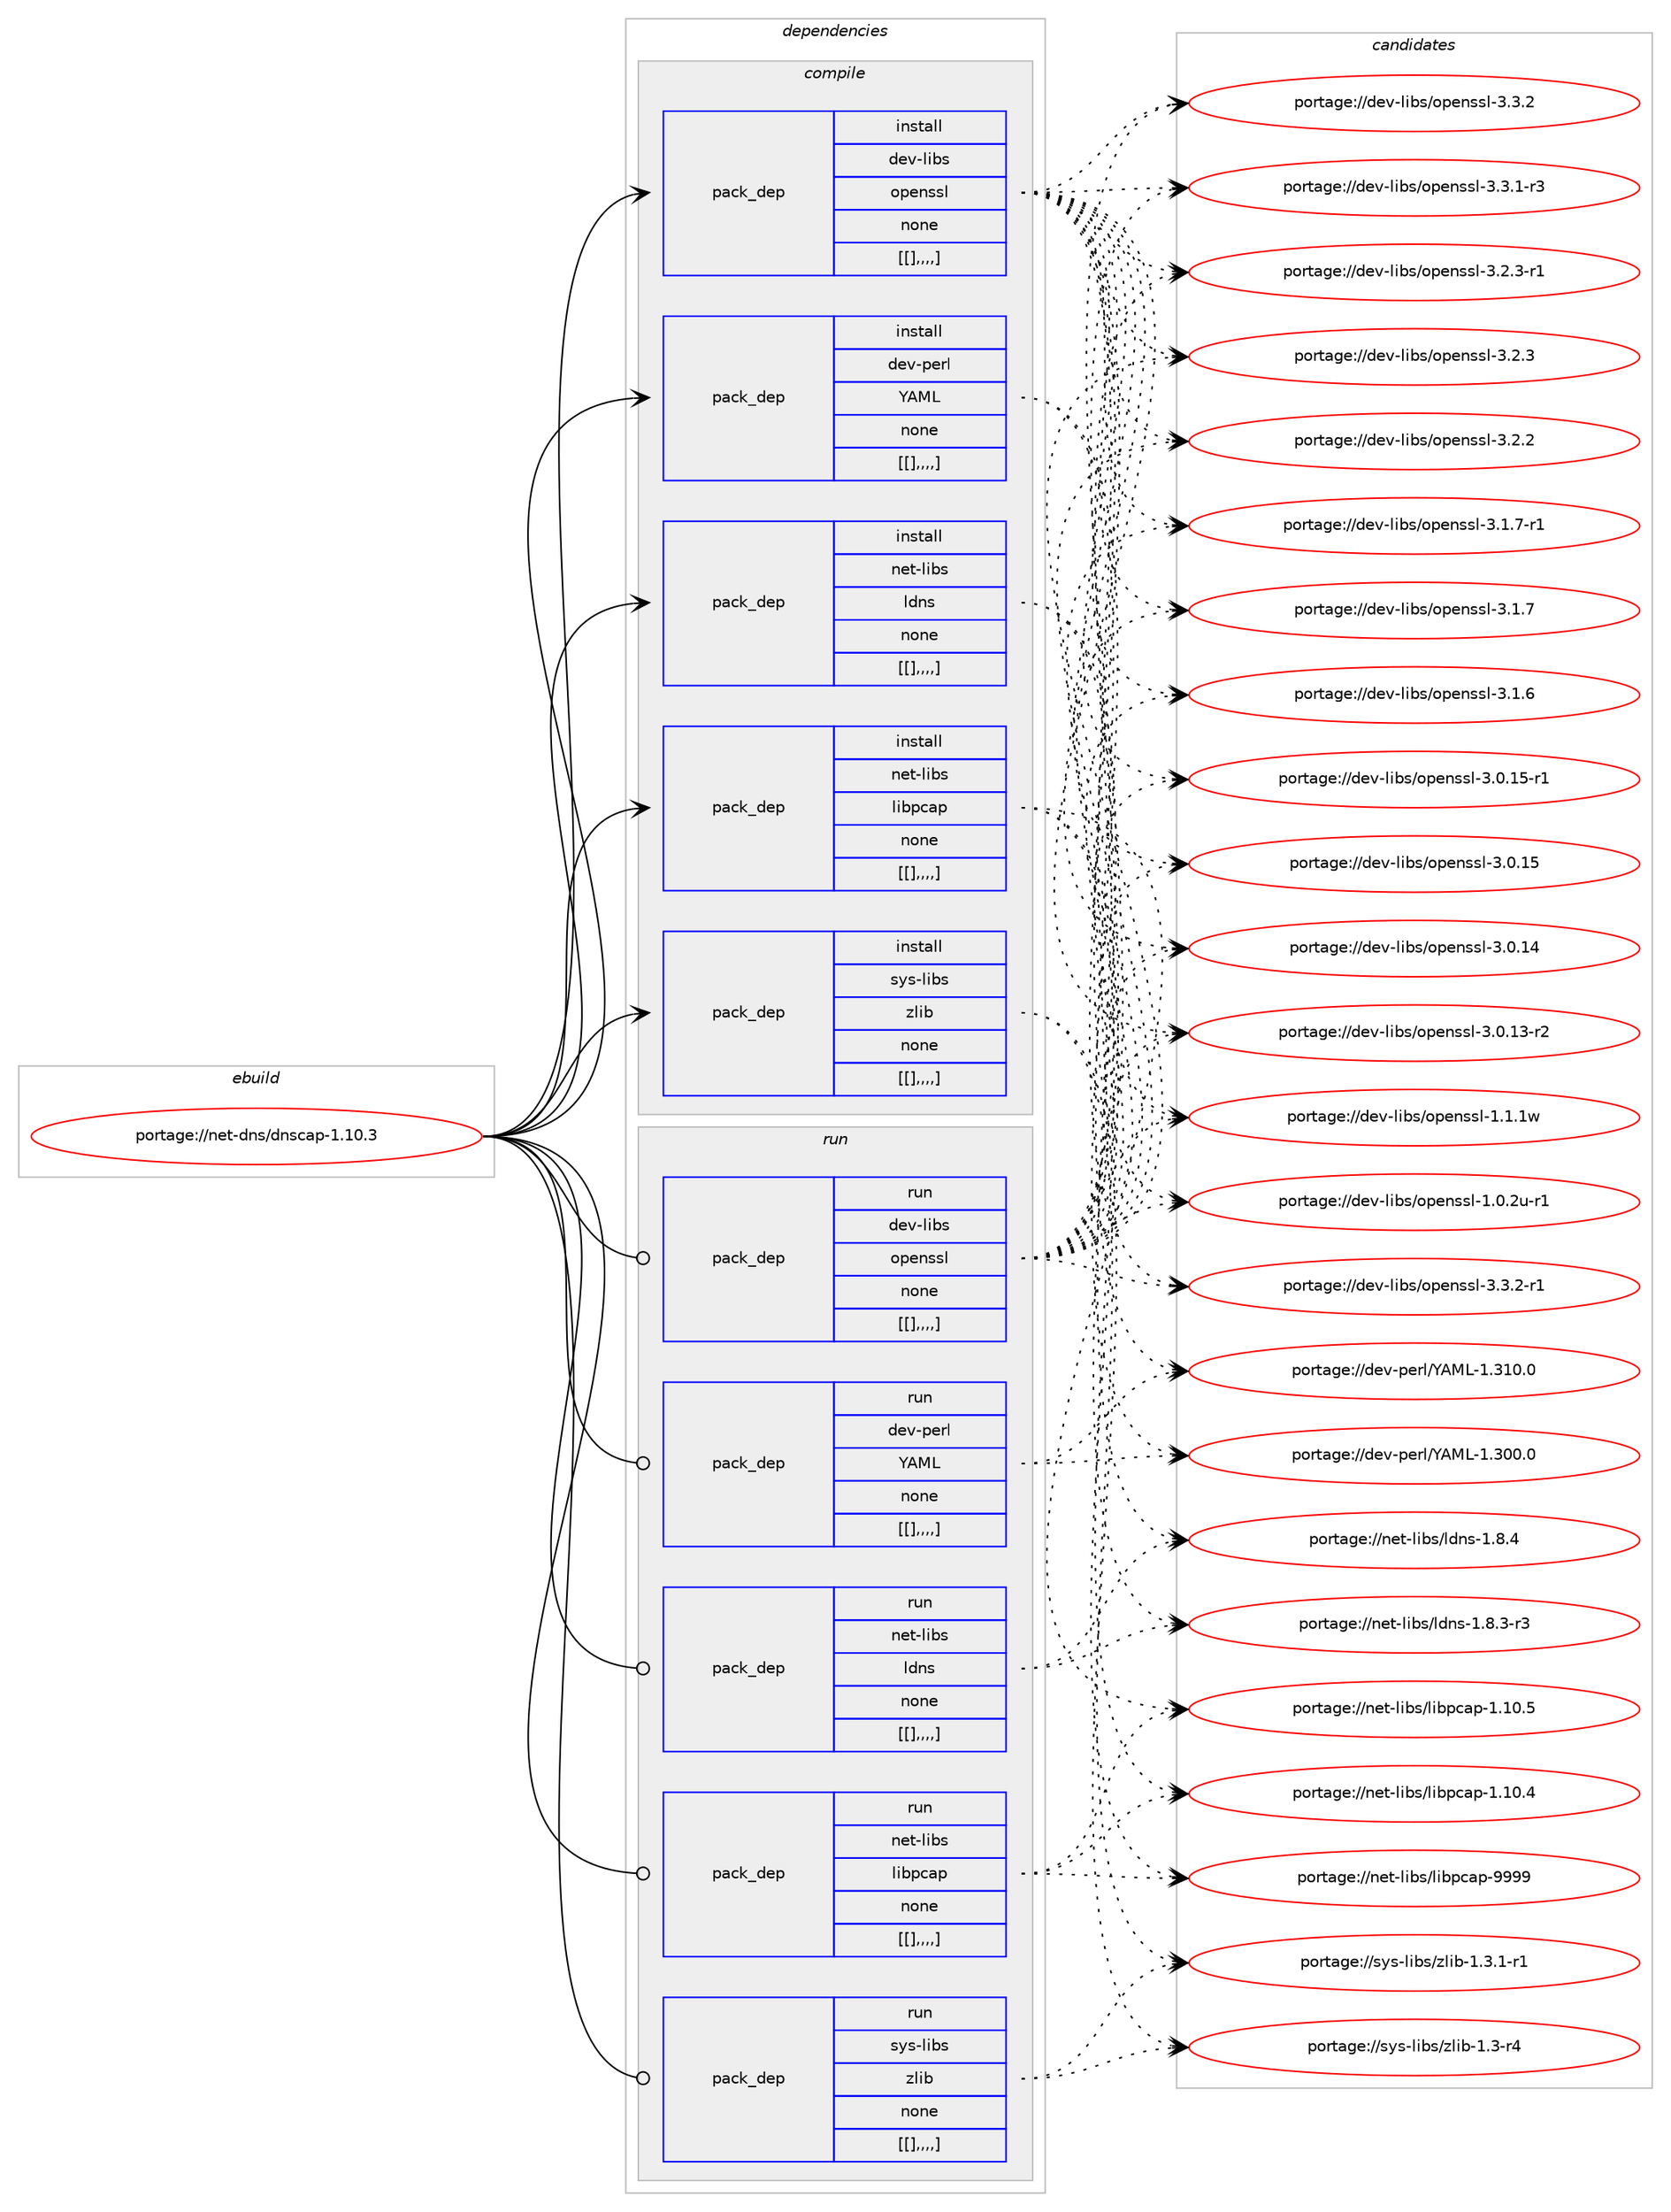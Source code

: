 digraph prolog {

# *************
# Graph options
# *************

newrank=true;
concentrate=true;
compound=true;
graph [rankdir=LR,fontname=Helvetica,fontsize=10,ranksep=1.5];#, ranksep=2.5, nodesep=0.2];
edge  [arrowhead=vee];
node  [fontname=Helvetica,fontsize=10];

# **********
# The ebuild
# **********

subgraph cluster_leftcol {
color=gray;
label=<<i>ebuild</i>>;
id [label="portage://net-dns/dnscap-1.10.3", color=red, width=4, href="../net-dns/dnscap-1.10.3.svg"];
}

# ****************
# The dependencies
# ****************

subgraph cluster_midcol {
color=gray;
label=<<i>dependencies</i>>;
subgraph cluster_compile {
fillcolor="#eeeeee";
style=filled;
label=<<i>compile</i>>;
subgraph pack12 {
dependency17 [label=<<TABLE BORDER="0" CELLBORDER="1" CELLSPACING="0" CELLPADDING="4" WIDTH="220"><TR><TD ROWSPAN="6" CELLPADDING="30">pack_dep</TD></TR><TR><TD WIDTH="110">install</TD></TR><TR><TD>dev-libs</TD></TR><TR><TD>openssl</TD></TR><TR><TD>none</TD></TR><TR><TD>[[],,,,]</TD></TR></TABLE>>, shape=none, color=blue];
}
id:e -> dependency17:w [weight=20,style="solid",arrowhead="vee"];
subgraph pack48 {
dependency85 [label=<<TABLE BORDER="0" CELLBORDER="1" CELLSPACING="0" CELLPADDING="4" WIDTH="220"><TR><TD ROWSPAN="6" CELLPADDING="30">pack_dep</TD></TR><TR><TD WIDTH="110">install</TD></TR><TR><TD>dev-perl</TD></TR><TR><TD>YAML</TD></TR><TR><TD>none</TD></TR><TR><TD>[[],,,,]</TD></TR></TABLE>>, shape=none, color=blue];
}
id:e -> dependency85:w [weight=20,style="solid",arrowhead="vee"];
subgraph pack94 {
dependency123 [label=<<TABLE BORDER="0" CELLBORDER="1" CELLSPACING="0" CELLPADDING="4" WIDTH="220"><TR><TD ROWSPAN="6" CELLPADDING="30">pack_dep</TD></TR><TR><TD WIDTH="110">install</TD></TR><TR><TD>net-libs</TD></TR><TR><TD>ldns</TD></TR><TR><TD>none</TD></TR><TR><TD>[[],,,,]</TD></TR></TABLE>>, shape=none, color=blue];
}
id:e -> dependency123:w [weight=20,style="solid",arrowhead="vee"];
subgraph pack120 {
dependency157 [label=<<TABLE BORDER="0" CELLBORDER="1" CELLSPACING="0" CELLPADDING="4" WIDTH="220"><TR><TD ROWSPAN="6" CELLPADDING="30">pack_dep</TD></TR><TR><TD WIDTH="110">install</TD></TR><TR><TD>net-libs</TD></TR><TR><TD>libpcap</TD></TR><TR><TD>none</TD></TR><TR><TD>[[],,,,]</TD></TR></TABLE>>, shape=none, color=blue];
}
id:e -> dependency157:w [weight=20,style="solid",arrowhead="vee"];
subgraph pack131 {
dependency170 [label=<<TABLE BORDER="0" CELLBORDER="1" CELLSPACING="0" CELLPADDING="4" WIDTH="220"><TR><TD ROWSPAN="6" CELLPADDING="30">pack_dep</TD></TR><TR><TD WIDTH="110">install</TD></TR><TR><TD>sys-libs</TD></TR><TR><TD>zlib</TD></TR><TR><TD>none</TD></TR><TR><TD>[[],,,,]</TD></TR></TABLE>>, shape=none, color=blue];
}
id:e -> dependency170:w [weight=20,style="solid",arrowhead="vee"];
}
subgraph cluster_compileandrun {
fillcolor="#eeeeee";
style=filled;
label=<<i>compile and run</i>>;
}
subgraph cluster_run {
fillcolor="#eeeeee";
style=filled;
label=<<i>run</i>>;
subgraph pack138 {
dependency193 [label=<<TABLE BORDER="0" CELLBORDER="1" CELLSPACING="0" CELLPADDING="4" WIDTH="220"><TR><TD ROWSPAN="6" CELLPADDING="30">pack_dep</TD></TR><TR><TD WIDTH="110">run</TD></TR><TR><TD>dev-libs</TD></TR><TR><TD>openssl</TD></TR><TR><TD>none</TD></TR><TR><TD>[[],,,,]</TD></TR></TABLE>>, shape=none, color=blue];
}
id:e -> dependency193:w [weight=20,style="solid",arrowhead="odot"];
subgraph pack154 {
dependency205 [label=<<TABLE BORDER="0" CELLBORDER="1" CELLSPACING="0" CELLPADDING="4" WIDTH="220"><TR><TD ROWSPAN="6" CELLPADDING="30">pack_dep</TD></TR><TR><TD WIDTH="110">run</TD></TR><TR><TD>dev-perl</TD></TR><TR><TD>YAML</TD></TR><TR><TD>none</TD></TR><TR><TD>[[],,,,]</TD></TR></TABLE>>, shape=none, color=blue];
}
id:e -> dependency205:w [weight=20,style="solid",arrowhead="odot"];
subgraph pack167 {
dependency225 [label=<<TABLE BORDER="0" CELLBORDER="1" CELLSPACING="0" CELLPADDING="4" WIDTH="220"><TR><TD ROWSPAN="6" CELLPADDING="30">pack_dep</TD></TR><TR><TD WIDTH="110">run</TD></TR><TR><TD>net-libs</TD></TR><TR><TD>ldns</TD></TR><TR><TD>none</TD></TR><TR><TD>[[],,,,]</TD></TR></TABLE>>, shape=none, color=blue];
}
id:e -> dependency225:w [weight=20,style="solid",arrowhead="odot"];
subgraph pack180 {
dependency238 [label=<<TABLE BORDER="0" CELLBORDER="1" CELLSPACING="0" CELLPADDING="4" WIDTH="220"><TR><TD ROWSPAN="6" CELLPADDING="30">pack_dep</TD></TR><TR><TD WIDTH="110">run</TD></TR><TR><TD>net-libs</TD></TR><TR><TD>libpcap</TD></TR><TR><TD>none</TD></TR><TR><TD>[[],,,,]</TD></TR></TABLE>>, shape=none, color=blue];
}
id:e -> dependency238:w [weight=20,style="solid",arrowhead="odot"];
subgraph pack182 {
dependency250 [label=<<TABLE BORDER="0" CELLBORDER="1" CELLSPACING="0" CELLPADDING="4" WIDTH="220"><TR><TD ROWSPAN="6" CELLPADDING="30">pack_dep</TD></TR><TR><TD WIDTH="110">run</TD></TR><TR><TD>sys-libs</TD></TR><TR><TD>zlib</TD></TR><TR><TD>none</TD></TR><TR><TD>[[],,,,]</TD></TR></TABLE>>, shape=none, color=blue];
}
id:e -> dependency250:w [weight=20,style="solid",arrowhead="odot"];
}
}

# **************
# The candidates
# **************

subgraph cluster_choices {
rank=same;
color=gray;
label=<<i>candidates</i>>;

subgraph choice93 {
color=black;
nodesep=1;
choice1001011184510810598115471111121011101151151084551465146504511449 [label="portage://dev-libs/openssl-3.3.2-r1", color=red, width=4,href="../dev-libs/openssl-3.3.2-r1.svg"];
choice100101118451081059811547111112101110115115108455146514650 [label="portage://dev-libs/openssl-3.3.2", color=red, width=4,href="../dev-libs/openssl-3.3.2.svg"];
choice1001011184510810598115471111121011101151151084551465146494511451 [label="portage://dev-libs/openssl-3.3.1-r3", color=red, width=4,href="../dev-libs/openssl-3.3.1-r3.svg"];
choice1001011184510810598115471111121011101151151084551465046514511449 [label="portage://dev-libs/openssl-3.2.3-r1", color=red, width=4,href="../dev-libs/openssl-3.2.3-r1.svg"];
choice100101118451081059811547111112101110115115108455146504651 [label="portage://dev-libs/openssl-3.2.3", color=red, width=4,href="../dev-libs/openssl-3.2.3.svg"];
choice100101118451081059811547111112101110115115108455146504650 [label="portage://dev-libs/openssl-3.2.2", color=red, width=4,href="../dev-libs/openssl-3.2.2.svg"];
choice1001011184510810598115471111121011101151151084551464946554511449 [label="portage://dev-libs/openssl-3.1.7-r1", color=red, width=4,href="../dev-libs/openssl-3.1.7-r1.svg"];
choice100101118451081059811547111112101110115115108455146494655 [label="portage://dev-libs/openssl-3.1.7", color=red, width=4,href="../dev-libs/openssl-3.1.7.svg"];
choice100101118451081059811547111112101110115115108455146494654 [label="portage://dev-libs/openssl-3.1.6", color=red, width=4,href="../dev-libs/openssl-3.1.6.svg"];
choice100101118451081059811547111112101110115115108455146484649534511449 [label="portage://dev-libs/openssl-3.0.15-r1", color=red, width=4,href="../dev-libs/openssl-3.0.15-r1.svg"];
choice10010111845108105981154711111210111011511510845514648464953 [label="portage://dev-libs/openssl-3.0.15", color=red, width=4,href="../dev-libs/openssl-3.0.15.svg"];
choice10010111845108105981154711111210111011511510845514648464952 [label="portage://dev-libs/openssl-3.0.14", color=red, width=4,href="../dev-libs/openssl-3.0.14.svg"];
choice100101118451081059811547111112101110115115108455146484649514511450 [label="portage://dev-libs/openssl-3.0.13-r2", color=red, width=4,href="../dev-libs/openssl-3.0.13-r2.svg"];
choice100101118451081059811547111112101110115115108454946494649119 [label="portage://dev-libs/openssl-1.1.1w", color=red, width=4,href="../dev-libs/openssl-1.1.1w.svg"];
choice1001011184510810598115471111121011101151151084549464846501174511449 [label="portage://dev-libs/openssl-1.0.2u-r1", color=red, width=4,href="../dev-libs/openssl-1.0.2u-r1.svg"];
dependency17:e -> choice1001011184510810598115471111121011101151151084551465146504511449:w [style=dotted,weight="100"];
dependency17:e -> choice100101118451081059811547111112101110115115108455146514650:w [style=dotted,weight="100"];
dependency17:e -> choice1001011184510810598115471111121011101151151084551465146494511451:w [style=dotted,weight="100"];
dependency17:e -> choice1001011184510810598115471111121011101151151084551465046514511449:w [style=dotted,weight="100"];
dependency17:e -> choice100101118451081059811547111112101110115115108455146504651:w [style=dotted,weight="100"];
dependency17:e -> choice100101118451081059811547111112101110115115108455146504650:w [style=dotted,weight="100"];
dependency17:e -> choice1001011184510810598115471111121011101151151084551464946554511449:w [style=dotted,weight="100"];
dependency17:e -> choice100101118451081059811547111112101110115115108455146494655:w [style=dotted,weight="100"];
dependency17:e -> choice100101118451081059811547111112101110115115108455146494654:w [style=dotted,weight="100"];
dependency17:e -> choice100101118451081059811547111112101110115115108455146484649534511449:w [style=dotted,weight="100"];
dependency17:e -> choice10010111845108105981154711111210111011511510845514648464953:w [style=dotted,weight="100"];
dependency17:e -> choice10010111845108105981154711111210111011511510845514648464952:w [style=dotted,weight="100"];
dependency17:e -> choice100101118451081059811547111112101110115115108455146484649514511450:w [style=dotted,weight="100"];
dependency17:e -> choice100101118451081059811547111112101110115115108454946494649119:w [style=dotted,weight="100"];
dependency17:e -> choice1001011184510810598115471111121011101151151084549464846501174511449:w [style=dotted,weight="100"];
}
subgraph choice99 {
color=black;
nodesep=1;
choice1001011184511210111410847896577764549465149484648 [label="portage://dev-perl/YAML-1.310.0", color=red, width=4,href="../dev-perl/YAML-1.310.0.svg"];
choice1001011184511210111410847896577764549465148484648 [label="portage://dev-perl/YAML-1.300.0", color=red, width=4,href="../dev-perl/YAML-1.300.0.svg"];
dependency85:e -> choice1001011184511210111410847896577764549465149484648:w [style=dotted,weight="100"];
dependency85:e -> choice1001011184511210111410847896577764549465148484648:w [style=dotted,weight="100"];
}
subgraph choice100 {
color=black;
nodesep=1;
choice110101116451081059811547108100110115454946564652 [label="portage://net-libs/ldns-1.8.4", color=red, width=4,href="../net-libs/ldns-1.8.4.svg"];
choice1101011164510810598115471081001101154549465646514511451 [label="portage://net-libs/ldns-1.8.3-r3", color=red, width=4,href="../net-libs/ldns-1.8.3-r3.svg"];
dependency123:e -> choice110101116451081059811547108100110115454946564652:w [style=dotted,weight="100"];
dependency123:e -> choice1101011164510810598115471081001101154549465646514511451:w [style=dotted,weight="100"];
}
subgraph choice102 {
color=black;
nodesep=1;
choice1101011164510810598115471081059811299971124557575757 [label="portage://net-libs/libpcap-9999", color=red, width=4,href="../net-libs/libpcap-9999.svg"];
choice11010111645108105981154710810598112999711245494649484653 [label="portage://net-libs/libpcap-1.10.5", color=red, width=4,href="../net-libs/libpcap-1.10.5.svg"];
choice11010111645108105981154710810598112999711245494649484652 [label="portage://net-libs/libpcap-1.10.4", color=red, width=4,href="../net-libs/libpcap-1.10.4.svg"];
dependency157:e -> choice1101011164510810598115471081059811299971124557575757:w [style=dotted,weight="100"];
dependency157:e -> choice11010111645108105981154710810598112999711245494649484653:w [style=dotted,weight="100"];
dependency157:e -> choice11010111645108105981154710810598112999711245494649484652:w [style=dotted,weight="100"];
}
subgraph choice109 {
color=black;
nodesep=1;
choice115121115451081059811547122108105984549465146494511449 [label="portage://sys-libs/zlib-1.3.1-r1", color=red, width=4,href="../sys-libs/zlib-1.3.1-r1.svg"];
choice11512111545108105981154712210810598454946514511452 [label="portage://sys-libs/zlib-1.3-r4", color=red, width=4,href="../sys-libs/zlib-1.3-r4.svg"];
dependency170:e -> choice115121115451081059811547122108105984549465146494511449:w [style=dotted,weight="100"];
dependency170:e -> choice11512111545108105981154712210810598454946514511452:w [style=dotted,weight="100"];
}
subgraph choice112 {
color=black;
nodesep=1;
choice1001011184510810598115471111121011101151151084551465146504511449 [label="portage://dev-libs/openssl-3.3.2-r1", color=red, width=4,href="../dev-libs/openssl-3.3.2-r1.svg"];
choice100101118451081059811547111112101110115115108455146514650 [label="portage://dev-libs/openssl-3.3.2", color=red, width=4,href="../dev-libs/openssl-3.3.2.svg"];
choice1001011184510810598115471111121011101151151084551465146494511451 [label="portage://dev-libs/openssl-3.3.1-r3", color=red, width=4,href="../dev-libs/openssl-3.3.1-r3.svg"];
choice1001011184510810598115471111121011101151151084551465046514511449 [label="portage://dev-libs/openssl-3.2.3-r1", color=red, width=4,href="../dev-libs/openssl-3.2.3-r1.svg"];
choice100101118451081059811547111112101110115115108455146504651 [label="portage://dev-libs/openssl-3.2.3", color=red, width=4,href="../dev-libs/openssl-3.2.3.svg"];
choice100101118451081059811547111112101110115115108455146504650 [label="portage://dev-libs/openssl-3.2.2", color=red, width=4,href="../dev-libs/openssl-3.2.2.svg"];
choice1001011184510810598115471111121011101151151084551464946554511449 [label="portage://dev-libs/openssl-3.1.7-r1", color=red, width=4,href="../dev-libs/openssl-3.1.7-r1.svg"];
choice100101118451081059811547111112101110115115108455146494655 [label="portage://dev-libs/openssl-3.1.7", color=red, width=4,href="../dev-libs/openssl-3.1.7.svg"];
choice100101118451081059811547111112101110115115108455146494654 [label="portage://dev-libs/openssl-3.1.6", color=red, width=4,href="../dev-libs/openssl-3.1.6.svg"];
choice100101118451081059811547111112101110115115108455146484649534511449 [label="portage://dev-libs/openssl-3.0.15-r1", color=red, width=4,href="../dev-libs/openssl-3.0.15-r1.svg"];
choice10010111845108105981154711111210111011511510845514648464953 [label="portage://dev-libs/openssl-3.0.15", color=red, width=4,href="../dev-libs/openssl-3.0.15.svg"];
choice10010111845108105981154711111210111011511510845514648464952 [label="portage://dev-libs/openssl-3.0.14", color=red, width=4,href="../dev-libs/openssl-3.0.14.svg"];
choice100101118451081059811547111112101110115115108455146484649514511450 [label="portage://dev-libs/openssl-3.0.13-r2", color=red, width=4,href="../dev-libs/openssl-3.0.13-r2.svg"];
choice100101118451081059811547111112101110115115108454946494649119 [label="portage://dev-libs/openssl-1.1.1w", color=red, width=4,href="../dev-libs/openssl-1.1.1w.svg"];
choice1001011184510810598115471111121011101151151084549464846501174511449 [label="portage://dev-libs/openssl-1.0.2u-r1", color=red, width=4,href="../dev-libs/openssl-1.0.2u-r1.svg"];
dependency193:e -> choice1001011184510810598115471111121011101151151084551465146504511449:w [style=dotted,weight="100"];
dependency193:e -> choice100101118451081059811547111112101110115115108455146514650:w [style=dotted,weight="100"];
dependency193:e -> choice1001011184510810598115471111121011101151151084551465146494511451:w [style=dotted,weight="100"];
dependency193:e -> choice1001011184510810598115471111121011101151151084551465046514511449:w [style=dotted,weight="100"];
dependency193:e -> choice100101118451081059811547111112101110115115108455146504651:w [style=dotted,weight="100"];
dependency193:e -> choice100101118451081059811547111112101110115115108455146504650:w [style=dotted,weight="100"];
dependency193:e -> choice1001011184510810598115471111121011101151151084551464946554511449:w [style=dotted,weight="100"];
dependency193:e -> choice100101118451081059811547111112101110115115108455146494655:w [style=dotted,weight="100"];
dependency193:e -> choice100101118451081059811547111112101110115115108455146494654:w [style=dotted,weight="100"];
dependency193:e -> choice100101118451081059811547111112101110115115108455146484649534511449:w [style=dotted,weight="100"];
dependency193:e -> choice10010111845108105981154711111210111011511510845514648464953:w [style=dotted,weight="100"];
dependency193:e -> choice10010111845108105981154711111210111011511510845514648464952:w [style=dotted,weight="100"];
dependency193:e -> choice100101118451081059811547111112101110115115108455146484649514511450:w [style=dotted,weight="100"];
dependency193:e -> choice100101118451081059811547111112101110115115108454946494649119:w [style=dotted,weight="100"];
dependency193:e -> choice1001011184510810598115471111121011101151151084549464846501174511449:w [style=dotted,weight="100"];
}
subgraph choice124 {
color=black;
nodesep=1;
choice1001011184511210111410847896577764549465149484648 [label="portage://dev-perl/YAML-1.310.0", color=red, width=4,href="../dev-perl/YAML-1.310.0.svg"];
choice1001011184511210111410847896577764549465148484648 [label="portage://dev-perl/YAML-1.300.0", color=red, width=4,href="../dev-perl/YAML-1.300.0.svg"];
dependency205:e -> choice1001011184511210111410847896577764549465149484648:w [style=dotted,weight="100"];
dependency205:e -> choice1001011184511210111410847896577764549465148484648:w [style=dotted,weight="100"];
}
subgraph choice127 {
color=black;
nodesep=1;
choice110101116451081059811547108100110115454946564652 [label="portage://net-libs/ldns-1.8.4", color=red, width=4,href="../net-libs/ldns-1.8.4.svg"];
choice1101011164510810598115471081001101154549465646514511451 [label="portage://net-libs/ldns-1.8.3-r3", color=red, width=4,href="../net-libs/ldns-1.8.3-r3.svg"];
dependency225:e -> choice110101116451081059811547108100110115454946564652:w [style=dotted,weight="100"];
dependency225:e -> choice1101011164510810598115471081001101154549465646514511451:w [style=dotted,weight="100"];
}
subgraph choice140 {
color=black;
nodesep=1;
choice1101011164510810598115471081059811299971124557575757 [label="portage://net-libs/libpcap-9999", color=red, width=4,href="../net-libs/libpcap-9999.svg"];
choice11010111645108105981154710810598112999711245494649484653 [label="portage://net-libs/libpcap-1.10.5", color=red, width=4,href="../net-libs/libpcap-1.10.5.svg"];
choice11010111645108105981154710810598112999711245494649484652 [label="portage://net-libs/libpcap-1.10.4", color=red, width=4,href="../net-libs/libpcap-1.10.4.svg"];
dependency238:e -> choice1101011164510810598115471081059811299971124557575757:w [style=dotted,weight="100"];
dependency238:e -> choice11010111645108105981154710810598112999711245494649484653:w [style=dotted,weight="100"];
dependency238:e -> choice11010111645108105981154710810598112999711245494649484652:w [style=dotted,weight="100"];
}
subgraph choice148 {
color=black;
nodesep=1;
choice115121115451081059811547122108105984549465146494511449 [label="portage://sys-libs/zlib-1.3.1-r1", color=red, width=4,href="../sys-libs/zlib-1.3.1-r1.svg"];
choice11512111545108105981154712210810598454946514511452 [label="portage://sys-libs/zlib-1.3-r4", color=red, width=4,href="../sys-libs/zlib-1.3-r4.svg"];
dependency250:e -> choice115121115451081059811547122108105984549465146494511449:w [style=dotted,weight="100"];
dependency250:e -> choice11512111545108105981154712210810598454946514511452:w [style=dotted,weight="100"];
}
}

}
